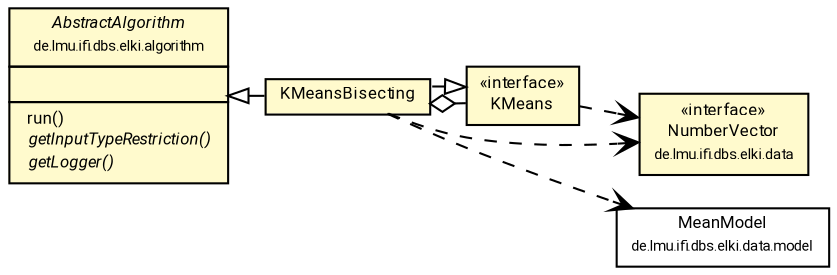 #!/usr/local/bin/dot
#
# Class diagram 
# Generated by UMLGraph version R5_7_2-60-g0e99a6 (http://www.spinellis.gr/umlgraph/)
#

digraph G {
	graph [fontnames="svg"]
	edge [fontname="Roboto",fontsize=7,labelfontname="Roboto",labelfontsize=7,color="black"];
	node [fontname="Roboto",fontcolor="black",fontsize=8,shape=plaintext,margin=0,width=0,height=0];
	nodesep=0.15;
	ranksep=0.25;
	rankdir=LR;
	// de.lmu.ifi.dbs.elki.data.model.MeanModel
	c5639923 [label=<<table title="de.lmu.ifi.dbs.elki.data.model.MeanModel" border="0" cellborder="1" cellspacing="0" cellpadding="2" href="../../../data/model/MeanModel.html" target="_parent">
		<tr><td><table border="0" cellspacing="0" cellpadding="1">
		<tr><td align="center" balign="center"> <font face="Roboto">MeanModel</font> </td></tr>
		<tr><td align="center" balign="center"> <font face="Roboto" point-size="7.0">de.lmu.ifi.dbs.elki.data.model</font> </td></tr>
		</table></td></tr>
		</table>>, URL="../../../data/model/MeanModel.html"];
	// de.lmu.ifi.dbs.elki.algorithm.clustering.kmeans.KMeans<V extends de.lmu.ifi.dbs.elki.data.NumberVector, M extends de.lmu.ifi.dbs.elki.data.model.Model>
	c5640129 [label=<<table title="de.lmu.ifi.dbs.elki.algorithm.clustering.kmeans.KMeans" border="0" cellborder="1" cellspacing="0" cellpadding="2" bgcolor="LemonChiffon" href="KMeans.html" target="_parent">
		<tr><td><table border="0" cellspacing="0" cellpadding="1">
		<tr><td align="center" balign="center"> &#171;interface&#187; </td></tr>
		<tr><td align="center" balign="center"> <font face="Roboto">KMeans</font> </td></tr>
		</table></td></tr>
		</table>>, URL="KMeans.html"];
	// de.lmu.ifi.dbs.elki.algorithm.clustering.kmeans.KMeansBisecting<V extends de.lmu.ifi.dbs.elki.data.NumberVector, M extends de.lmu.ifi.dbs.elki.data.model.MeanModel>
	c5640169 [label=<<table title="de.lmu.ifi.dbs.elki.algorithm.clustering.kmeans.KMeansBisecting" border="0" cellborder="1" cellspacing="0" cellpadding="2" bgcolor="lemonChiffon" href="KMeansBisecting.html" target="_parent">
		<tr><td><table border="0" cellspacing="0" cellpadding="1">
		<tr><td align="center" balign="center"> <font face="Roboto">KMeansBisecting</font> </td></tr>
		</table></td></tr>
		</table>>, URL="KMeansBisecting.html"];
	// de.lmu.ifi.dbs.elki.data.NumberVector
	c5640489 [label=<<table title="de.lmu.ifi.dbs.elki.data.NumberVector" border="0" cellborder="1" cellspacing="0" cellpadding="2" bgcolor="LemonChiffon" href="../../../data/NumberVector.html" target="_parent">
		<tr><td><table border="0" cellspacing="0" cellpadding="1">
		<tr><td align="center" balign="center"> &#171;interface&#187; </td></tr>
		<tr><td align="center" balign="center"> <font face="Roboto">NumberVector</font> </td></tr>
		<tr><td align="center" balign="center"> <font face="Roboto" point-size="7.0">de.lmu.ifi.dbs.elki.data</font> </td></tr>
		</table></td></tr>
		</table>>, URL="../../../data/NumberVector.html"];
	// de.lmu.ifi.dbs.elki.algorithm.AbstractAlgorithm<R extends de.lmu.ifi.dbs.elki.result.Result>
	c5640511 [label=<<table title="de.lmu.ifi.dbs.elki.algorithm.AbstractAlgorithm" border="0" cellborder="1" cellspacing="0" cellpadding="2" bgcolor="LemonChiffon" href="../../AbstractAlgorithm.html" target="_parent">
		<tr><td><table border="0" cellspacing="0" cellpadding="1">
		<tr><td align="center" balign="center"> <font face="Roboto"><i>AbstractAlgorithm</i></font> </td></tr>
		<tr><td align="center" balign="center"> <font face="Roboto" point-size="7.0">de.lmu.ifi.dbs.elki.algorithm</font> </td></tr>
		</table></td></tr>
		<tr><td><table border="0" cellspacing="0" cellpadding="1">
		<tr><td align="left" balign="left">  </td></tr>
		</table></td></tr>
		<tr><td><table border="0" cellspacing="0" cellpadding="1">
		<tr><td align="left" balign="left">  run() </td></tr>
		<tr><td align="left" balign="left"> <i> getInputTypeRestriction()</i> </td></tr>
		<tr><td align="left" balign="left"> <i> getLogger()</i> </td></tr>
		</table></td></tr>
		</table>>, URL="../../AbstractAlgorithm.html"];
	// de.lmu.ifi.dbs.elki.algorithm.clustering.kmeans.KMeansBisecting<V extends de.lmu.ifi.dbs.elki.data.NumberVector, M extends de.lmu.ifi.dbs.elki.data.model.MeanModel> extends de.lmu.ifi.dbs.elki.algorithm.AbstractAlgorithm<R extends de.lmu.ifi.dbs.elki.result.Result>
	c5640511 -> c5640169 [arrowtail=empty,dir=back,weight=10];
	// de.lmu.ifi.dbs.elki.algorithm.clustering.kmeans.KMeansBisecting<V extends de.lmu.ifi.dbs.elki.data.NumberVector, M extends de.lmu.ifi.dbs.elki.data.model.MeanModel> implements de.lmu.ifi.dbs.elki.algorithm.clustering.kmeans.KMeans<V extends de.lmu.ifi.dbs.elki.data.NumberVector, M extends de.lmu.ifi.dbs.elki.data.model.Model>
	c5640129 -> c5640169 [arrowtail=empty,style=dashed,dir=back,weight=9];
	// de.lmu.ifi.dbs.elki.algorithm.clustering.kmeans.KMeansBisecting<V extends de.lmu.ifi.dbs.elki.data.NumberVector, M extends de.lmu.ifi.dbs.elki.data.model.MeanModel> has de.lmu.ifi.dbs.elki.algorithm.clustering.kmeans.KMeans<V extends de.lmu.ifi.dbs.elki.data.NumberVector, M extends de.lmu.ifi.dbs.elki.data.model.Model>
	c5640169 -> c5640129 [arrowhead=none,arrowtail=ediamond,dir=back,weight=4];
	// de.lmu.ifi.dbs.elki.algorithm.clustering.kmeans.KMeans<V extends de.lmu.ifi.dbs.elki.data.NumberVector, M extends de.lmu.ifi.dbs.elki.data.model.Model> depend de.lmu.ifi.dbs.elki.data.NumberVector
	c5640129 -> c5640489 [arrowhead=open,style=dashed,weight=0];
	// de.lmu.ifi.dbs.elki.algorithm.clustering.kmeans.KMeansBisecting<V extends de.lmu.ifi.dbs.elki.data.NumberVector, M extends de.lmu.ifi.dbs.elki.data.model.MeanModel> depend de.lmu.ifi.dbs.elki.data.model.MeanModel
	c5640169 -> c5639923 [arrowhead=open,style=dashed,weight=0];
	// de.lmu.ifi.dbs.elki.algorithm.clustering.kmeans.KMeansBisecting<V extends de.lmu.ifi.dbs.elki.data.NumberVector, M extends de.lmu.ifi.dbs.elki.data.model.MeanModel> depend de.lmu.ifi.dbs.elki.data.NumberVector
	c5640169 -> c5640489 [arrowhead=open,style=dashed,weight=0];
}

